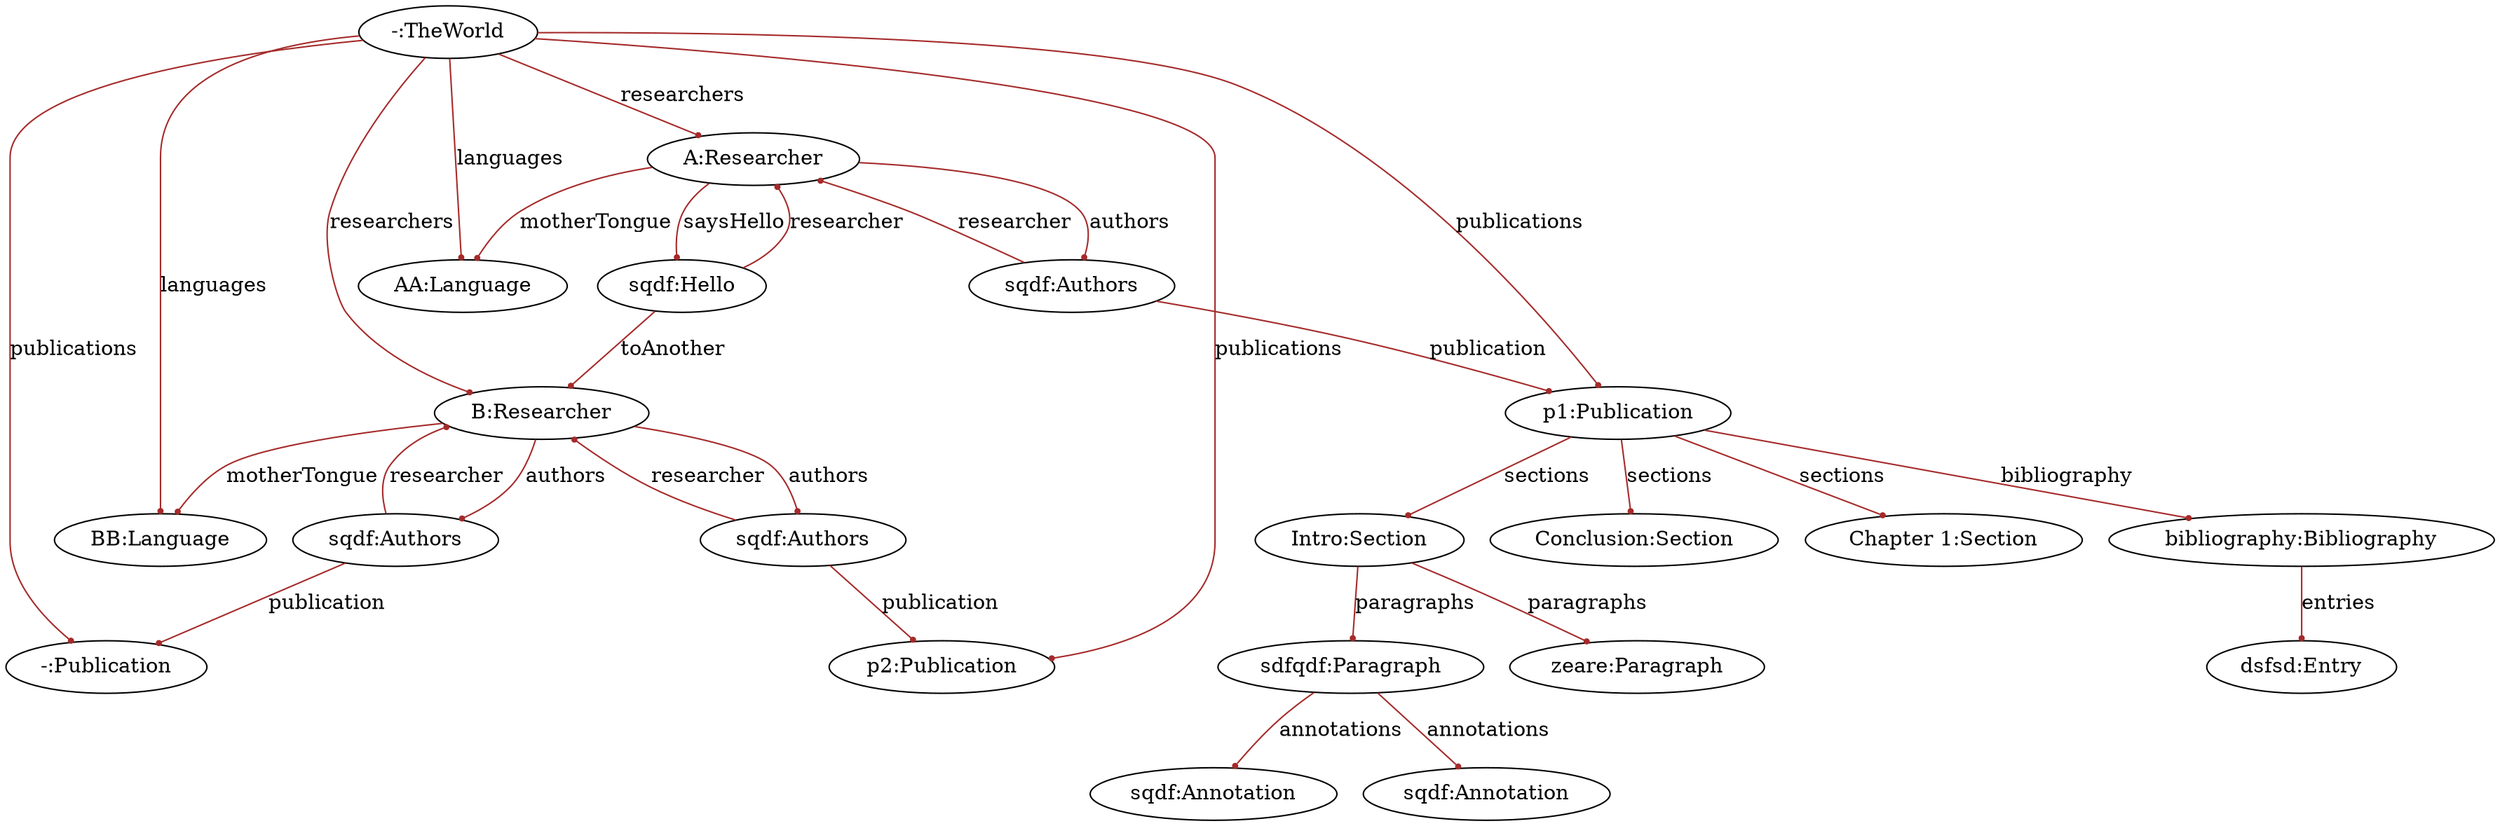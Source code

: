 digraph helloworld { 
id27477316 [  label= "-:TheWorld" ]
id1606812 [  label= "AA:Language" ]
id27939361 [  label= "BB:Language" ]
id16129904 [  label= "A:Researcher" ]
id9051293 [  label= "sqdf:Hello" ]
id22844942 [  label= "B:Researcher" ]
id25135468 [  label= "sqdf:Authors" ]
id1525385 [  label= "p2:Publication" ]
id1573052 [  label= "sqdf:Authors" ]
id30947254 [  label= "-:Publication" ]
id3263019 [  label= "sqdf:Authors" ]
id13627661 [  label= "p1:Publication" ]
id31114577 [  label= "Intro:Section" ]
id30430220 [  label= "zeare:Paragraph" ]
id4065213 [  label= "sdfqdf:Paragraph" ]
id7216623 [  label= "sqdf:Annotation" ]
id24065569 [  label= "sqdf:Annotation" ]
id4902921 [  label= "Conclusion:Section" ]
id27273229 [  label= "Chapter 1:Section" ]
id27631239 [  label= "bibliography:Bibliography" ]
id4896522 [  label= "dsfsd:Entry" ]
id27477316 -> id1606812 [color=brown,arrowhead=dot,arrowsize=0.4 ,label="languages"];
id27477316 -> id27939361 [color=brown,arrowhead=dot,arrowsize=0.4 ,label="languages"];
id27477316 -> id16129904 [color=brown,arrowhead=dot,arrowsize=0.4 ,label="researchers"];
id16129904 -> id9051293 [color=brown,arrowhead=dot,arrowsize=0.4 ,label="saysHello"];
id9051293 -> id22844942 [color=brown,arrowhead=dot,arrowsize=0.4 ,label="toAnother"];
id22844942 -> id27939361 [color=brown,arrowhead=dot,arrowsize=0.4 ,label="motherTongue"];
id22844942 -> id25135468 [color=brown,arrowhead=dot,arrowsize=0.4 ,label="authors"];
id25135468 -> id1525385 [color=brown,arrowhead=dot,arrowsize=0.4 ,label="publication"];
id25135468 -> id22844942 [color=brown,arrowhead=dot,arrowsize=0.4 ,label="researcher"];
id22844942 -> id1573052 [color=brown,arrowhead=dot,arrowsize=0.4 ,label="authors"];
id1573052 -> id30947254 [color=brown,arrowhead=dot,arrowsize=0.4 ,label="publication"];
id1573052 -> id22844942 [color=brown,arrowhead=dot,arrowsize=0.4 ,label="researcher"];
id9051293 -> id16129904 [color=brown,arrowhead=dot,arrowsize=0.4 ,label="researcher"];
id16129904 -> id1606812 [color=brown,arrowhead=dot,arrowsize=0.4 ,label="motherTongue"];
id16129904 -> id3263019 [color=brown,arrowhead=dot,arrowsize=0.4 ,label="authors"];
id3263019 -> id13627661 [color=brown,arrowhead=dot,arrowsize=0.4 ,label="publication"];
id13627661 -> id31114577 [color=brown,arrowhead=dot,arrowsize=0.4 ,label="sections"];
id31114577 -> id30430220 [color=brown,arrowhead=dot,arrowsize=0.4 ,label="paragraphs"];
id31114577 -> id4065213 [color=brown,arrowhead=dot,arrowsize=0.4 ,label="paragraphs"];
id4065213 -> id7216623 [color=brown,arrowhead=dot,arrowsize=0.4 ,label="annotations"];
id4065213 -> id24065569 [color=brown,arrowhead=dot,arrowsize=0.4 ,label="annotations"];
id13627661 -> id4902921 [color=brown,arrowhead=dot,arrowsize=0.4 ,label="sections"];
id13627661 -> id27273229 [color=brown,arrowhead=dot,arrowsize=0.4 ,label="sections"];
id13627661 -> id27631239 [color=brown,arrowhead=dot,arrowsize=0.4 ,label="bibliography"];
id27631239 -> id4896522 [color=brown,arrowhead=dot,arrowsize=0.4 ,label="entries"];
id3263019 -> id16129904 [color=brown,arrowhead=dot,arrowsize=0.4 ,label="researcher"];
id27477316 -> id22844942 [color=brown,arrowhead=dot,arrowsize=0.4 ,label="researchers"];
id27477316 -> id13627661 [color=brown,arrowhead=dot,arrowsize=0.4 ,label="publications"];
id27477316 -> id1525385 [color=brown,arrowhead=dot,arrowsize=0.4 ,label="publications"];
id27477316 -> id30947254 [color=brown,arrowhead=dot,arrowsize=0.4 ,label="publications"];
}
